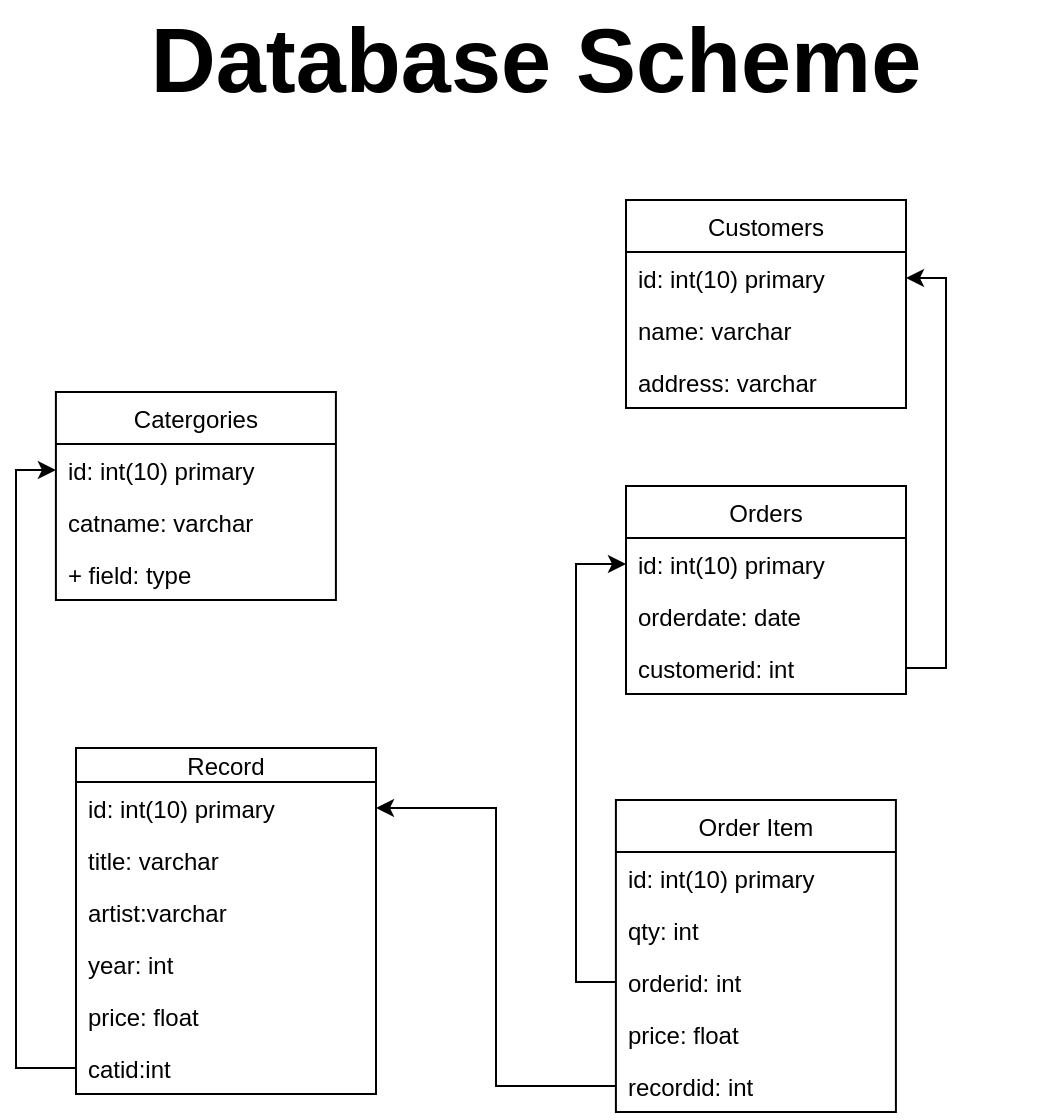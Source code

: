 <mxfile version="14.5.8" type="device"><diagram name="Page-1" id="c4acf3e9-155e-7222-9cf6-157b1a14988f"><mxGraphModel dx="1483" dy="3057" grid="1" gridSize="10" guides="1" tooltips="1" connect="1" arrows="1" fold="1" page="1" pageScale="1" pageWidth="850" pageHeight="1100" background="#ffffff" math="0" shadow="0"><root><mxCell id="0"/><mxCell id="1" parent="0"/><mxCell id="dqRf7nJ6A0VRQJSThc0S-7" value="&lt;b&gt;&lt;font style=&quot;font-size: 45px&quot;&gt;Database Scheme&lt;/font&gt;&lt;/b&gt;" style="text;html=1;strokeColor=none;fillColor=none;align=center;verticalAlign=middle;whiteSpace=wrap;rounded=0;" parent="1" vertex="1"><mxGeometry x="180" y="-2130" width="500" height="60" as="geometry"/></mxCell><mxCell id="dqRf7nJ6A0VRQJSThc0S-8" value="Record" style="swimlane;fontStyle=0;childLayout=stackLayout;horizontal=1;startSize=17;fillColor=none;horizontalStack=0;resizeParent=1;resizeParentMax=0;resizeLast=0;collapsible=1;marginBottom=0;" parent="1" vertex="1"><mxGeometry x="200" y="-1756" width="150" height="173" as="geometry"/></mxCell><mxCell id="dqRf7nJ6A0VRQJSThc0S-9" value="id: int(10) primary" style="text;strokeColor=none;fillColor=none;align=left;verticalAlign=top;spacingLeft=4;spacingRight=4;overflow=hidden;rotatable=0;points=[[0,0.5],[1,0.5]];portConstraint=eastwest;" parent="dqRf7nJ6A0VRQJSThc0S-8" vertex="1"><mxGeometry y="17" width="150" height="26" as="geometry"/></mxCell><mxCell id="dqRf7nJ6A0VRQJSThc0S-10" value="title: varchar" style="text;strokeColor=none;fillColor=none;align=left;verticalAlign=top;spacingLeft=4;spacingRight=4;overflow=hidden;rotatable=0;points=[[0,0.5],[1,0.5]];portConstraint=eastwest;" parent="dqRf7nJ6A0VRQJSThc0S-8" vertex="1"><mxGeometry y="43" width="150" height="26" as="geometry"/></mxCell><mxCell id="dqRf7nJ6A0VRQJSThc0S-11" value="artist:varchar" style="text;strokeColor=none;fillColor=none;align=left;verticalAlign=top;spacingLeft=4;spacingRight=4;overflow=hidden;rotatable=0;points=[[0,0.5],[1,0.5]];portConstraint=eastwest;" parent="dqRf7nJ6A0VRQJSThc0S-8" vertex="1"><mxGeometry y="69" width="150" height="26" as="geometry"/></mxCell><mxCell id="dqRf7nJ6A0VRQJSThc0S-12" value="year: int" style="text;strokeColor=none;fillColor=none;align=left;verticalAlign=top;spacingLeft=4;spacingRight=4;overflow=hidden;rotatable=0;points=[[0,0.5],[1,0.5]];portConstraint=eastwest;" parent="dqRf7nJ6A0VRQJSThc0S-8" vertex="1"><mxGeometry y="95" width="150" height="26" as="geometry"/></mxCell><mxCell id="dqRf7nJ6A0VRQJSThc0S-13" value="price: float" style="text;strokeColor=none;fillColor=none;align=left;verticalAlign=top;spacingLeft=4;spacingRight=4;overflow=hidden;rotatable=0;points=[[0,0.5],[1,0.5]];portConstraint=eastwest;" parent="dqRf7nJ6A0VRQJSThc0S-8" vertex="1"><mxGeometry y="121" width="150" height="26" as="geometry"/></mxCell><mxCell id="dqRf7nJ6A0VRQJSThc0S-14" value="catid:int" style="text;strokeColor=none;fillColor=none;align=left;verticalAlign=top;spacingLeft=4;spacingRight=4;overflow=hidden;rotatable=0;points=[[0,0.5],[1,0.5]];portConstraint=eastwest;" parent="dqRf7nJ6A0VRQJSThc0S-8" vertex="1"><mxGeometry y="147" width="150" height="26" as="geometry"/></mxCell><mxCell id="dqRf7nJ6A0VRQJSThc0S-15" value="Orders" style="swimlane;fontStyle=0;childLayout=stackLayout;horizontal=1;startSize=26;fillColor=none;horizontalStack=0;resizeParent=1;resizeParentMax=0;resizeLast=0;collapsible=1;marginBottom=0;" parent="1" vertex="1"><mxGeometry x="475" y="-1887" width="140" height="104" as="geometry"/></mxCell><mxCell id="dqRf7nJ6A0VRQJSThc0S-16" value="id: int(10) primary" style="text;strokeColor=none;fillColor=none;align=left;verticalAlign=top;spacingLeft=4;spacingRight=4;overflow=hidden;rotatable=0;points=[[0,0.5],[1,0.5]];portConstraint=eastwest;" parent="dqRf7nJ6A0VRQJSThc0S-15" vertex="1"><mxGeometry y="26" width="140" height="26" as="geometry"/></mxCell><mxCell id="dqRf7nJ6A0VRQJSThc0S-17" value="orderdate: date" style="text;strokeColor=none;fillColor=none;align=left;verticalAlign=top;spacingLeft=4;spacingRight=4;overflow=hidden;rotatable=0;points=[[0,0.5],[1,0.5]];portConstraint=eastwest;" parent="dqRf7nJ6A0VRQJSThc0S-15" vertex="1"><mxGeometry y="52" width="140" height="26" as="geometry"/></mxCell><mxCell id="dqRf7nJ6A0VRQJSThc0S-18" value="customerid: int" style="text;strokeColor=none;fillColor=none;align=left;verticalAlign=top;spacingLeft=4;spacingRight=4;overflow=hidden;rotatable=0;points=[[0,0.5],[1,0.5]];portConstraint=eastwest;" parent="dqRf7nJ6A0VRQJSThc0S-15" vertex="1"><mxGeometry y="78" width="140" height="26" as="geometry"/></mxCell><mxCell id="dqRf7nJ6A0VRQJSThc0S-19" value="Customers" style="swimlane;fontStyle=0;childLayout=stackLayout;horizontal=1;startSize=26;fillColor=none;horizontalStack=0;resizeParent=1;resizeParentMax=0;resizeLast=0;collapsible=1;marginBottom=0;" parent="1" vertex="1"><mxGeometry x="475" y="-2030" width="140" height="104" as="geometry"/></mxCell><mxCell id="dqRf7nJ6A0VRQJSThc0S-20" value="id: int(10) primary" style="text;strokeColor=none;fillColor=none;align=left;verticalAlign=top;spacingLeft=4;spacingRight=4;overflow=hidden;rotatable=0;points=[[0,0.5],[1,0.5]];portConstraint=eastwest;" parent="dqRf7nJ6A0VRQJSThc0S-19" vertex="1"><mxGeometry y="26" width="140" height="26" as="geometry"/></mxCell><mxCell id="dqRf7nJ6A0VRQJSThc0S-21" value="name: varchar" style="text;strokeColor=none;fillColor=none;align=left;verticalAlign=top;spacingLeft=4;spacingRight=4;overflow=hidden;rotatable=0;points=[[0,0.5],[1,0.5]];portConstraint=eastwest;" parent="dqRf7nJ6A0VRQJSThc0S-19" vertex="1"><mxGeometry y="52" width="140" height="26" as="geometry"/></mxCell><mxCell id="dqRf7nJ6A0VRQJSThc0S-22" value="address: varchar" style="text;strokeColor=none;fillColor=none;align=left;verticalAlign=top;spacingLeft=4;spacingRight=4;overflow=hidden;rotatable=0;points=[[0,0.5],[1,0.5]];portConstraint=eastwest;" parent="dqRf7nJ6A0VRQJSThc0S-19" vertex="1"><mxGeometry y="78" width="140" height="26" as="geometry"/></mxCell><mxCell id="dqRf7nJ6A0VRQJSThc0S-23" value="Catergories" style="swimlane;fontStyle=0;childLayout=stackLayout;horizontal=1;startSize=26;fillColor=none;horizontalStack=0;resizeParent=1;resizeParentMax=0;resizeLast=0;collapsible=1;marginBottom=0;" parent="1" vertex="1"><mxGeometry x="189.952" y="-1934" width="140" height="104" as="geometry"/></mxCell><mxCell id="dqRf7nJ6A0VRQJSThc0S-24" value="id: int(10) primary" style="text;strokeColor=none;fillColor=none;align=left;verticalAlign=top;spacingLeft=4;spacingRight=4;overflow=hidden;rotatable=0;points=[[0,0.5],[1,0.5]];portConstraint=eastwest;" parent="dqRf7nJ6A0VRQJSThc0S-23" vertex="1"><mxGeometry y="26" width="140" height="26" as="geometry"/></mxCell><mxCell id="dqRf7nJ6A0VRQJSThc0S-25" value="catname: varchar" style="text;strokeColor=none;fillColor=none;align=left;verticalAlign=top;spacingLeft=4;spacingRight=4;overflow=hidden;rotatable=0;points=[[0,0.5],[1,0.5]];portConstraint=eastwest;" parent="dqRf7nJ6A0VRQJSThc0S-23" vertex="1"><mxGeometry y="52" width="140" height="26" as="geometry"/></mxCell><mxCell id="dqRf7nJ6A0VRQJSThc0S-26" value="+ field: type" style="text;strokeColor=none;fillColor=none;align=left;verticalAlign=top;spacingLeft=4;spacingRight=4;overflow=hidden;rotatable=0;points=[[0,0.5],[1,0.5]];portConstraint=eastwest;" parent="dqRf7nJ6A0VRQJSThc0S-23" vertex="1"><mxGeometry y="78" width="140" height="26" as="geometry"/></mxCell><mxCell id="dqRf7nJ6A0VRQJSThc0S-27" value="Order Item" style="swimlane;fontStyle=0;childLayout=stackLayout;horizontal=1;startSize=26;fillColor=none;horizontalStack=0;resizeParent=1;resizeParentMax=0;resizeLast=0;collapsible=1;marginBottom=0;" parent="1" vertex="1"><mxGeometry x="469.952" y="-1730.048" width="140" height="156" as="geometry"/></mxCell><mxCell id="dqRf7nJ6A0VRQJSThc0S-28" value="id: int(10) primary" style="text;strokeColor=none;fillColor=none;align=left;verticalAlign=top;spacingLeft=4;spacingRight=4;overflow=hidden;rotatable=0;points=[[0,0.5],[1,0.5]];portConstraint=eastwest;" parent="dqRf7nJ6A0VRQJSThc0S-27" vertex="1"><mxGeometry y="26" width="140" height="26" as="geometry"/></mxCell><mxCell id="dqRf7nJ6A0VRQJSThc0S-29" value="qty: int" style="text;strokeColor=none;fillColor=none;align=left;verticalAlign=top;spacingLeft=4;spacingRight=4;overflow=hidden;rotatable=0;points=[[0,0.5],[1,0.5]];portConstraint=eastwest;" parent="dqRf7nJ6A0VRQJSThc0S-27" vertex="1"><mxGeometry y="52" width="140" height="26" as="geometry"/></mxCell><mxCell id="dqRf7nJ6A0VRQJSThc0S-30" value="orderid: int" style="text;strokeColor=none;fillColor=none;align=left;verticalAlign=top;spacingLeft=4;spacingRight=4;overflow=hidden;rotatable=0;points=[[0,0.5],[1,0.5]];portConstraint=eastwest;" parent="dqRf7nJ6A0VRQJSThc0S-27" vertex="1"><mxGeometry y="78" width="140" height="26" as="geometry"/></mxCell><mxCell id="dqRf7nJ6A0VRQJSThc0S-31" value="price: float" style="text;strokeColor=none;fillColor=none;align=left;verticalAlign=top;spacingLeft=4;spacingRight=4;overflow=hidden;rotatable=0;points=[[0,0.5],[1,0.5]];portConstraint=eastwest;" parent="dqRf7nJ6A0VRQJSThc0S-27" vertex="1"><mxGeometry y="104" width="140" height="26" as="geometry"/></mxCell><mxCell id="dqRf7nJ6A0VRQJSThc0S-32" value="recordid: int" style="text;strokeColor=none;fillColor=none;align=left;verticalAlign=top;spacingLeft=4;spacingRight=4;overflow=hidden;rotatable=0;points=[[0,0.5],[1,0.5]];portConstraint=eastwest;" parent="dqRf7nJ6A0VRQJSThc0S-27" vertex="1"><mxGeometry y="130" width="140" height="26" as="geometry"/></mxCell><mxCell id="dqRf7nJ6A0VRQJSThc0S-33" style="edgeStyle=orthogonalEdgeStyle;rounded=0;orthogonalLoop=1;jettySize=auto;html=1;exitX=0;exitY=0.5;exitDx=0;exitDy=0;entryX=0;entryY=0.5;entryDx=0;entryDy=0;" parent="1" source="dqRf7nJ6A0VRQJSThc0S-14" target="dqRf7nJ6A0VRQJSThc0S-24" edge="1"><mxGeometry relative="1" as="geometry"/></mxCell><mxCell id="dqRf7nJ6A0VRQJSThc0S-34" style="edgeStyle=orthogonalEdgeStyle;rounded=0;orthogonalLoop=1;jettySize=auto;html=1;exitX=0;exitY=0.5;exitDx=0;exitDy=0;entryX=1;entryY=0.5;entryDx=0;entryDy=0;" parent="1" source="dqRf7nJ6A0VRQJSThc0S-32" target="dqRf7nJ6A0VRQJSThc0S-9" edge="1"><mxGeometry relative="1" as="geometry"/></mxCell><mxCell id="dqRf7nJ6A0VRQJSThc0S-35" style="edgeStyle=orthogonalEdgeStyle;rounded=0;orthogonalLoop=1;jettySize=auto;html=1;exitX=1;exitY=0.5;exitDx=0;exitDy=0;entryX=1;entryY=0.5;entryDx=0;entryDy=0;" parent="1" source="dqRf7nJ6A0VRQJSThc0S-18" target="dqRf7nJ6A0VRQJSThc0S-20" edge="1"><mxGeometry relative="1" as="geometry"/></mxCell><mxCell id="dqRf7nJ6A0VRQJSThc0S-36" style="edgeStyle=orthogonalEdgeStyle;rounded=0;orthogonalLoop=1;jettySize=auto;html=1;exitX=0;exitY=0.5;exitDx=0;exitDy=0;entryX=0;entryY=0.5;entryDx=0;entryDy=0;" parent="1" source="dqRf7nJ6A0VRQJSThc0S-30" target="dqRf7nJ6A0VRQJSThc0S-16" edge="1"><mxGeometry relative="1" as="geometry"/></mxCell></root></mxGraphModel></diagram></mxfile>